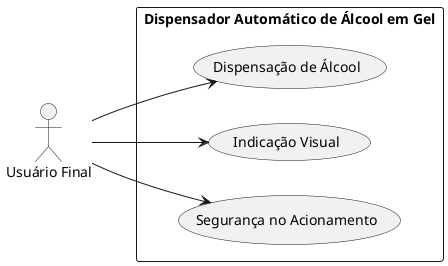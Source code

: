 @startuml
left to right direction
actor "Usuário Final" as UF

rectangle "Dispensador Automático de Álcool em Gel" {
  usecase "Dispensação de Álcool" as UC1
  usecase "Indicação Visual" as UC2
  usecase "Segurança no Acionamento" as UC3
}

UF --> UC1
UF --> UC2
UF --> UC3

@enduml
